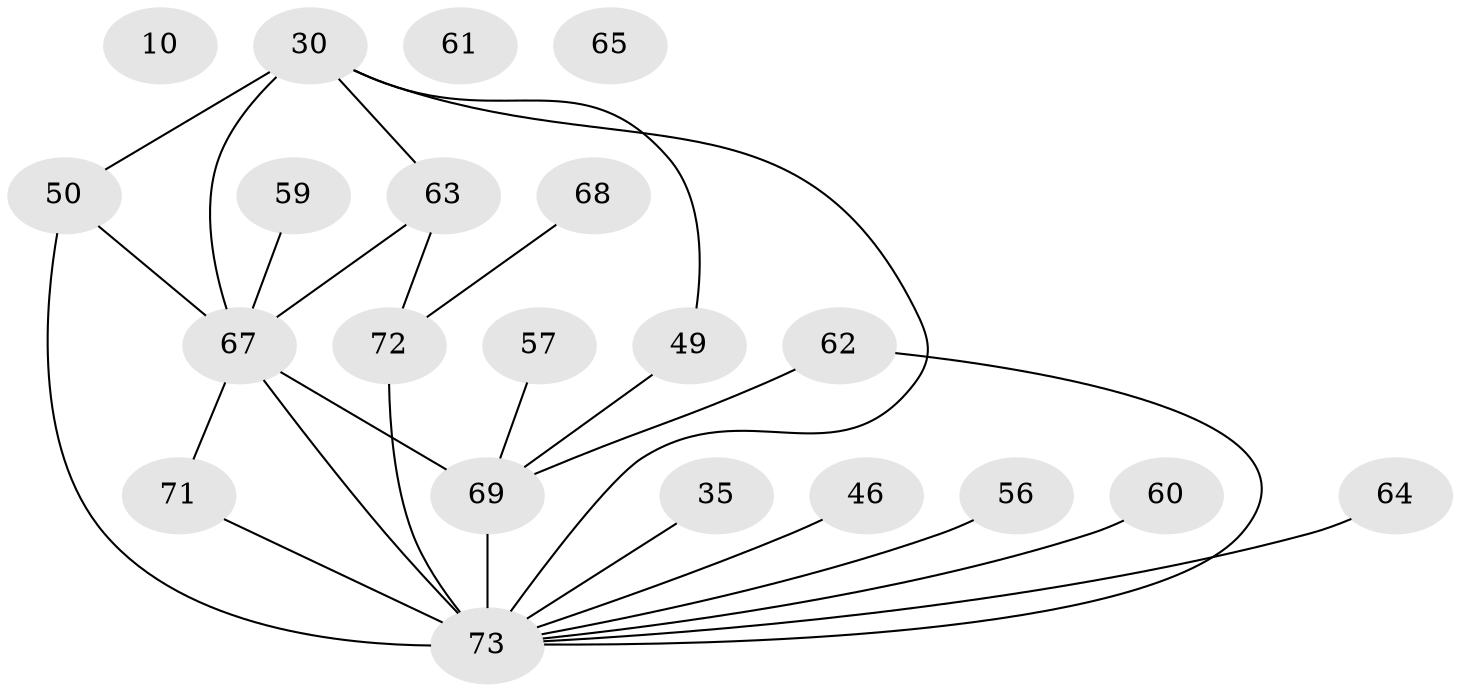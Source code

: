 // original degree distribution, {6: 0.0410958904109589, 2: 0.273972602739726, 3: 0.1917808219178082, 4: 0.1780821917808219, 0: 0.0410958904109589, 7: 0.0136986301369863, 5: 0.1506849315068493, 1: 0.1095890410958904}
// Generated by graph-tools (version 1.1) at 2025/43/03/04/25 21:43:32]
// undirected, 21 vertices, 26 edges
graph export_dot {
graph [start="1"]
  node [color=gray90,style=filled];
  10;
  30 [super="+22+29"];
  35;
  46;
  49 [super="+3"];
  50 [super="+38"];
  56 [super="+55"];
  57 [super="+13"];
  59;
  60;
  61;
  62;
  63 [super="+58+45"];
  64;
  65;
  67 [super="+11+51+40+41"];
  68;
  69 [super="+24+53+47"];
  71;
  72 [super="+8+36"];
  73 [super="+16+18+19+43+70+66"];
  30 -- 63 [weight=3];
  30 -- 49 [weight=2];
  30 -- 50;
  30 -- 67 [weight=5];
  30 -- 73;
  35 -- 73 [weight=2];
  46 -- 73;
  49 -- 69 [weight=2];
  50 -- 73 [weight=5];
  50 -- 67;
  56 -- 73 [weight=3];
  57 -- 69;
  59 -- 67;
  60 -- 73;
  62 -- 69 [weight=2];
  62 -- 73 [weight=3];
  63 -- 67 [weight=2];
  63 -- 72 [weight=2];
  64 -- 73 [weight=3];
  67 -- 69;
  67 -- 71;
  67 -- 73 [weight=7];
  68 -- 72;
  69 -- 73 [weight=3];
  71 -- 73;
  72 -- 73 [weight=2];
}
